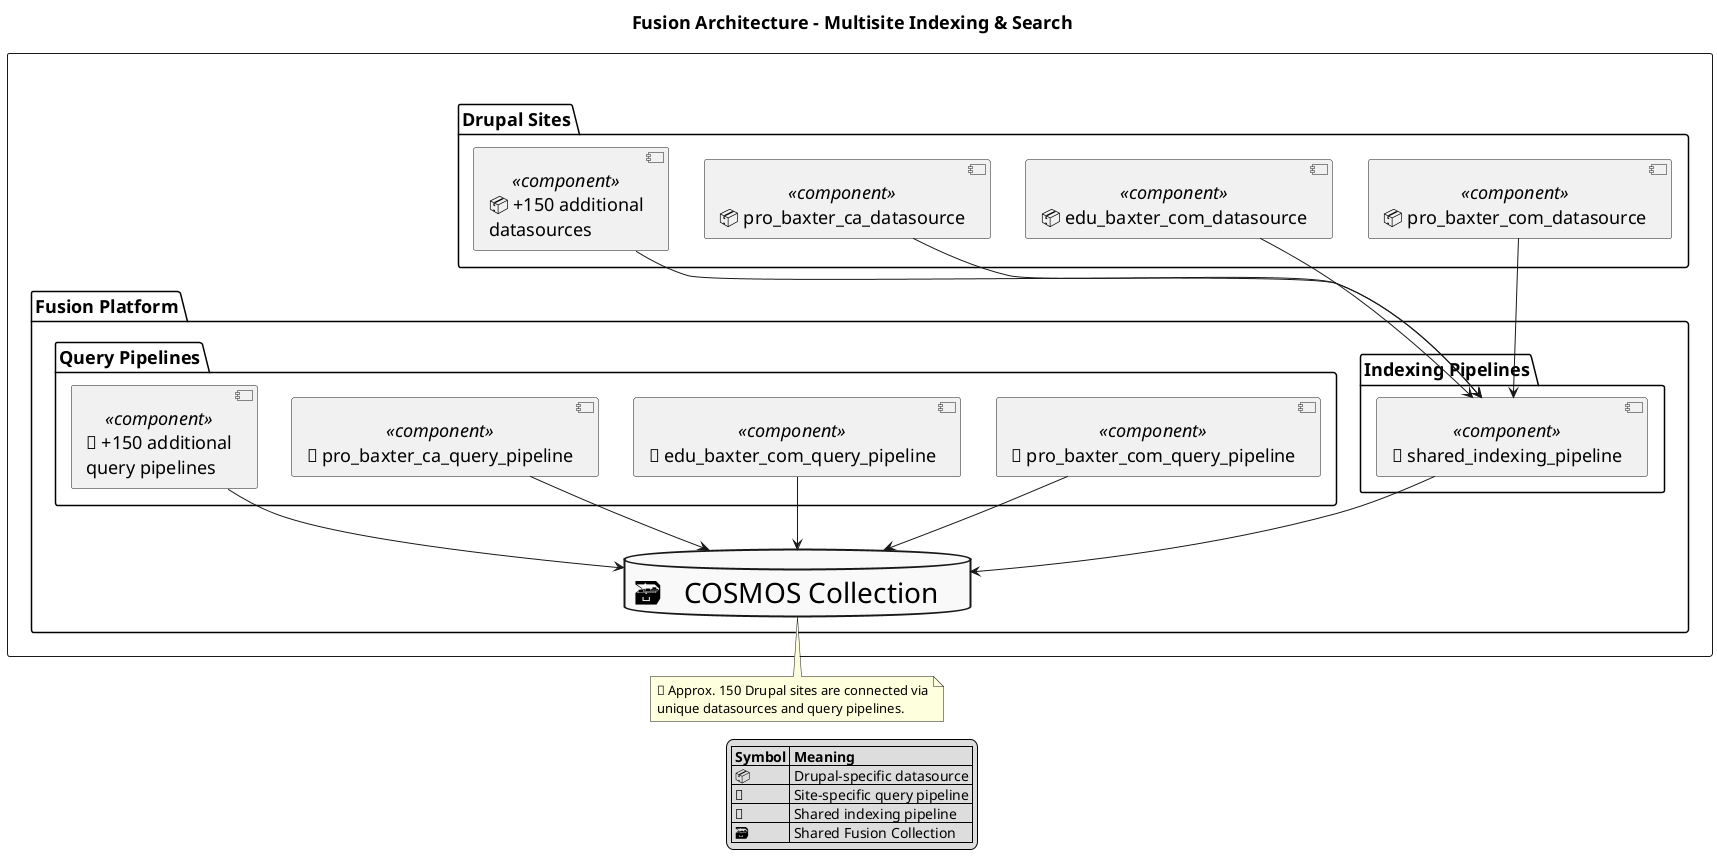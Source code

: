 @startuml

/' 
@id: COMP-002
@file: COMP-002--fusion-architecture-multisite.puml
@title: Fusion Architecture – Multisite Indexing & Search
@type: component
@description: Shows how Drupal multisites (pro, edu, etc.) connect to Lucidworks Fusion using individual datasources and query pipelines with a shared indexing pipeline and central collection.
@related:
'/

<style>
  component {
    FontSize 18
    Padding 10
  }
  title {
    FontSize 18
  }
  database {
    FontSize 28
    Padding 12
    LineThickness 2
    BackgroundColor #F9F9F9
  }
</style>

title Fusion Architecture – Multisite Indexing & Search

rectangle " " {
  package "Drupal Sites" {
    [pro_baxter_com_datasource] as "📦 pro_baxter_com_datasource" <<component>>
    [edu_baxter_com_datasource] as "📦 edu_baxter_com_datasource" <<component>>
    [pro_baxter_ca_datasource] as "📦 pro_baxter_ca_datasource" <<component>>
    [+150 additional datasources] as "📦 +150 additional\ndatasources" <<component>>
  }

  package "Fusion Platform" {
    package "Indexing Pipelines" {
      [shared_indexing_pipeline] as "🔁 shared_indexing_pipeline" <<component>>
    }

    package "Query Pipelines" {
      [pro_baxter_com_query_pipeline] as "🔎 pro_baxter_com_query_pipeline" <<component>>
      [edu_baxter_com_query_pipeline] as "🔎 edu_baxter_com_query_pipeline" <<component>>
      [pro_baxter_ca_query_pipeline] as "🔎 pro_baxter_ca_query_pipeline" <<component>>
      [+150 additional query pipelines] as "🔎 +150 additional\nquery pipelines" <<component>>
    }

    database "🗃️   COSMOS Collection   " as cosmos_collection
  }
}

' Indexing flow
[pro_baxter_com_datasource] --> [shared_indexing_pipeline]
[edu_baxter_com_datasource] --> [shared_indexing_pipeline]
[pro_baxter_ca_datasource] --> [shared_indexing_pipeline]
[+150 additional datasources] --> [shared_indexing_pipeline]

[shared_indexing_pipeline] --> cosmos_collection

' Query flow
[pro_baxter_com_query_pipeline] --> cosmos_collection
[edu_baxter_com_query_pipeline] --> cosmos_collection
[pro_baxter_ca_query_pipeline] --> cosmos_collection
[+150 additional query pipelines] --> cosmos_collection

note bottom of cosmos_collection
  🔁 Approx. 150 Drupal sites are connected via
  unique datasources and query pipelines.
end note

legend bottom
|= Symbol |= Meaning |
| 📦       | Drupal-specific datasource |
| 🔎       | Site-specific query pipeline |
| 🔁       | Shared indexing pipeline |
| 🗃️       | Shared Fusion Collection |
endlegend

@enduml